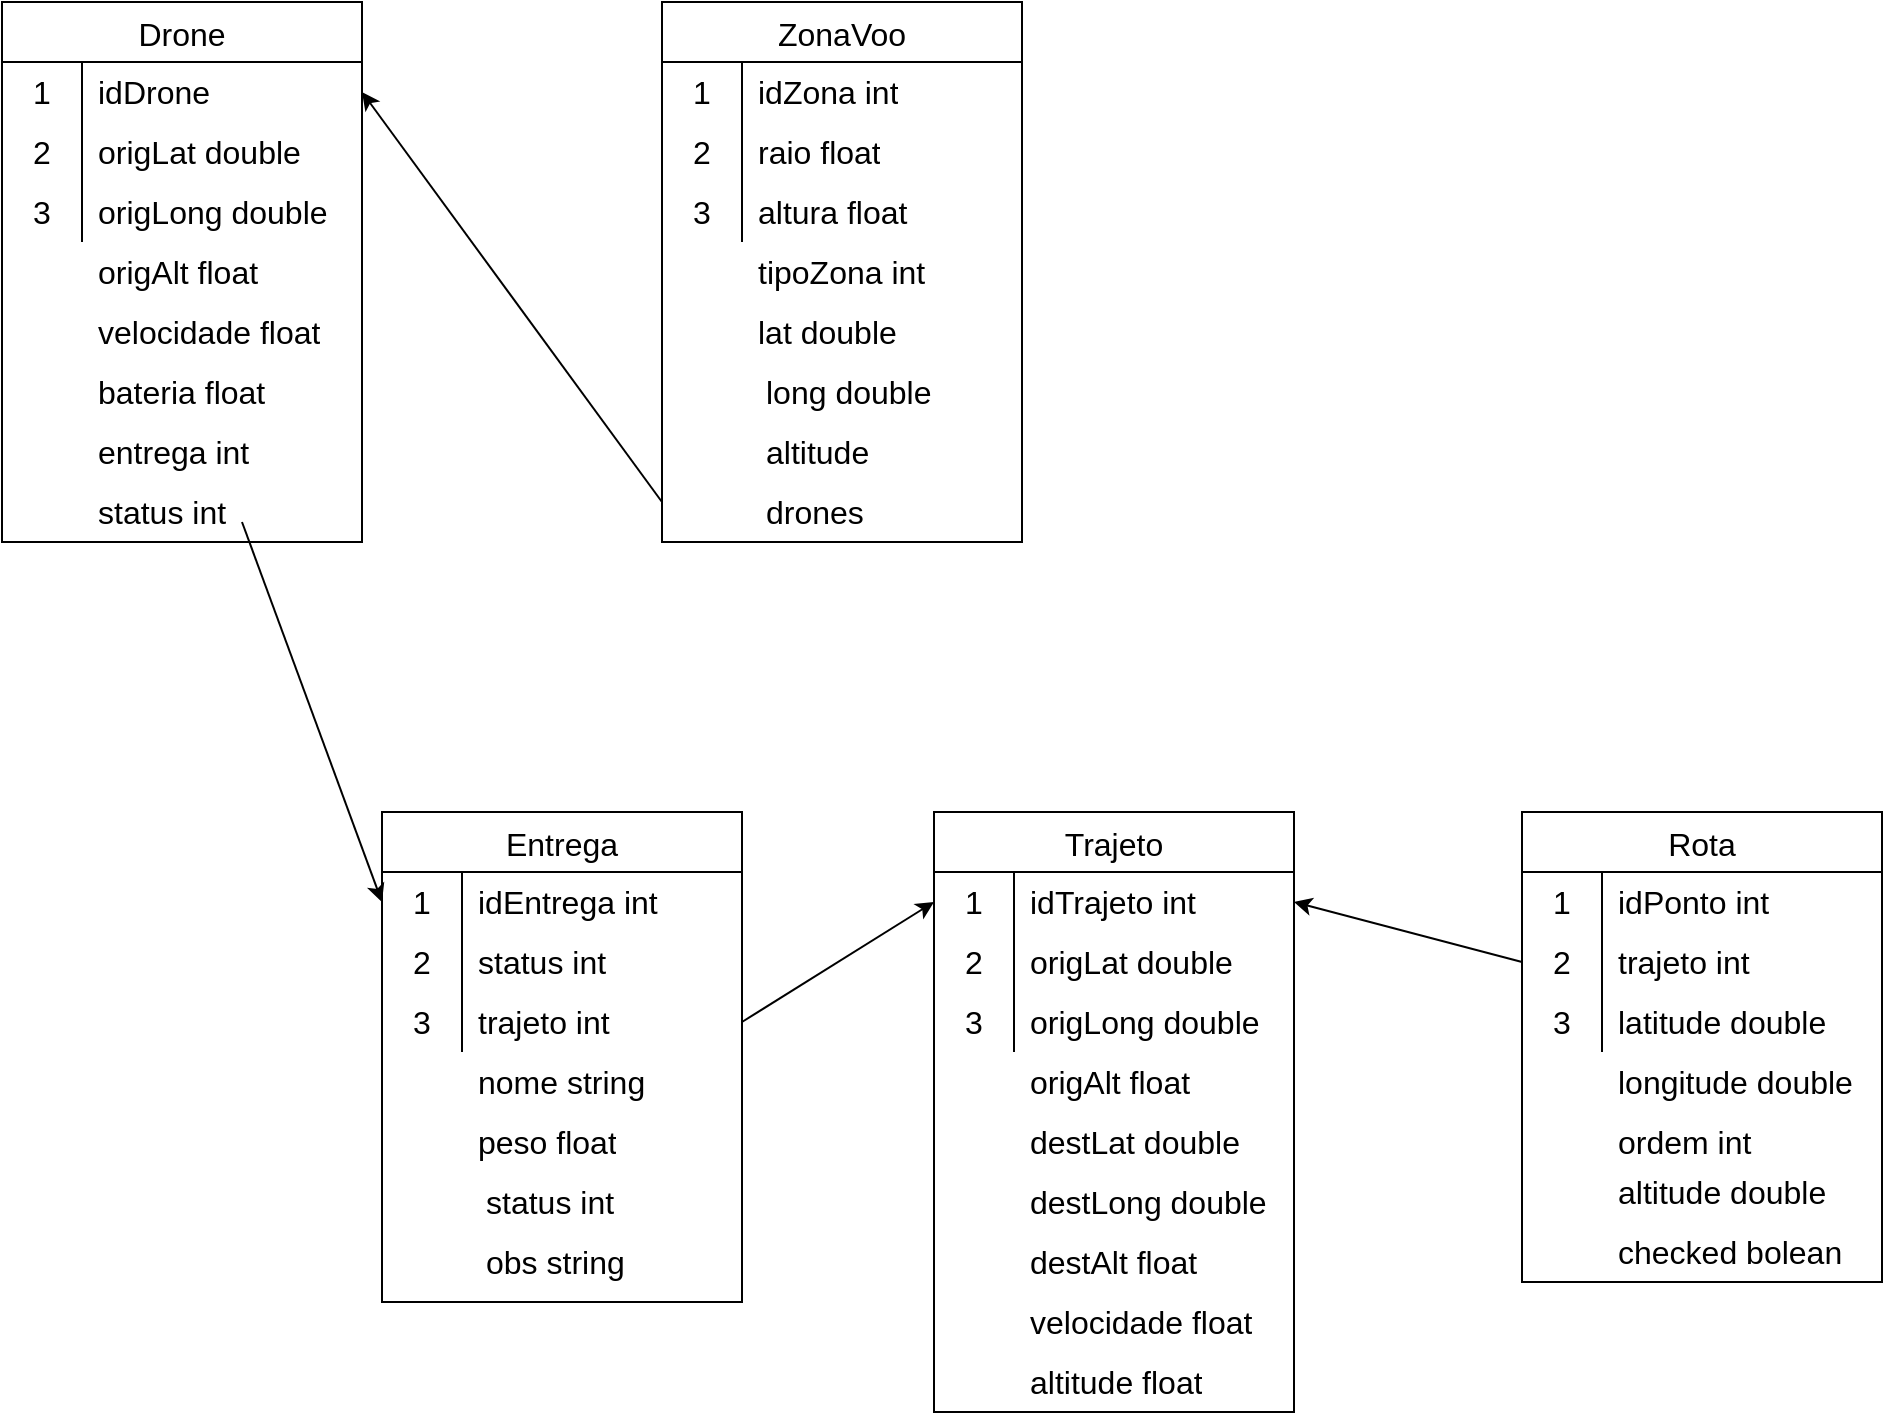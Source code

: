 <mxfile version="22.1.0" type="github">
  <diagram id="C5RBs43oDa-KdzZeNtuy" name="Page-1">
    <mxGraphModel dx="1386" dy="759" grid="1" gridSize="10" guides="1" tooltips="1" connect="1" arrows="1" fold="1" page="1" pageScale="1" pageWidth="827" pageHeight="1169" math="0" shadow="0">
      <root>
        <mxCell id="WIyWlLk6GJQsqaUBKTNV-0" />
        <mxCell id="WIyWlLk6GJQsqaUBKTNV-1" parent="WIyWlLk6GJQsqaUBKTNV-0" />
        <mxCell id="cxt__dn99PZYgdxNPQ5X-11" value="Entrega" style="shape=table;startSize=30;container=1;collapsible=0;childLayout=tableLayout;fixedRows=1;rowLines=0;fontStyle=0;strokeColor=default;fontSize=16;" vertex="1" parent="WIyWlLk6GJQsqaUBKTNV-1">
          <mxGeometry x="230" y="435" width="180" height="245" as="geometry" />
        </mxCell>
        <mxCell id="cxt__dn99PZYgdxNPQ5X-12" value="" style="shape=tableRow;horizontal=0;startSize=0;swimlaneHead=0;swimlaneBody=0;top=0;left=0;bottom=0;right=0;collapsible=0;dropTarget=0;fillColor=none;points=[[0,0.5],[1,0.5]];portConstraint=eastwest;strokeColor=inherit;fontSize=16;" vertex="1" parent="cxt__dn99PZYgdxNPQ5X-11">
          <mxGeometry y="30" width="180" height="30" as="geometry" />
        </mxCell>
        <mxCell id="cxt__dn99PZYgdxNPQ5X-13" value="1" style="shape=partialRectangle;html=1;whiteSpace=wrap;connectable=0;fillColor=none;top=0;left=0;bottom=0;right=0;overflow=hidden;pointerEvents=1;strokeColor=inherit;fontSize=16;" vertex="1" parent="cxt__dn99PZYgdxNPQ5X-12">
          <mxGeometry width="40" height="30" as="geometry">
            <mxRectangle width="40" height="30" as="alternateBounds" />
          </mxGeometry>
        </mxCell>
        <mxCell id="cxt__dn99PZYgdxNPQ5X-14" value="idEntrega int" style="shape=partialRectangle;html=1;whiteSpace=wrap;connectable=0;fillColor=none;top=0;left=0;bottom=0;right=0;align=left;spacingLeft=6;overflow=hidden;strokeColor=inherit;fontSize=16;" vertex="1" parent="cxt__dn99PZYgdxNPQ5X-12">
          <mxGeometry x="40" width="140" height="30" as="geometry">
            <mxRectangle width="140" height="30" as="alternateBounds" />
          </mxGeometry>
        </mxCell>
        <mxCell id="cxt__dn99PZYgdxNPQ5X-15" value="" style="shape=tableRow;horizontal=0;startSize=0;swimlaneHead=0;swimlaneBody=0;top=0;left=0;bottom=0;right=0;collapsible=0;dropTarget=0;fillColor=none;points=[[0,0.5],[1,0.5]];portConstraint=eastwest;strokeColor=inherit;fontSize=16;" vertex="1" parent="cxt__dn99PZYgdxNPQ5X-11">
          <mxGeometry y="60" width="180" height="30" as="geometry" />
        </mxCell>
        <mxCell id="cxt__dn99PZYgdxNPQ5X-16" value="2" style="shape=partialRectangle;html=1;whiteSpace=wrap;connectable=0;fillColor=none;top=0;left=0;bottom=0;right=0;overflow=hidden;strokeColor=inherit;fontSize=16;" vertex="1" parent="cxt__dn99PZYgdxNPQ5X-15">
          <mxGeometry width="40" height="30" as="geometry">
            <mxRectangle width="40" height="30" as="alternateBounds" />
          </mxGeometry>
        </mxCell>
        <mxCell id="cxt__dn99PZYgdxNPQ5X-17" value="status int" style="shape=partialRectangle;html=1;whiteSpace=wrap;connectable=0;fillColor=none;top=0;left=0;bottom=0;right=0;align=left;spacingLeft=6;overflow=hidden;strokeColor=inherit;fontSize=16;" vertex="1" parent="cxt__dn99PZYgdxNPQ5X-15">
          <mxGeometry x="40" width="140" height="30" as="geometry">
            <mxRectangle width="140" height="30" as="alternateBounds" />
          </mxGeometry>
        </mxCell>
        <mxCell id="cxt__dn99PZYgdxNPQ5X-18" value="" style="shape=tableRow;horizontal=0;startSize=0;swimlaneHead=0;swimlaneBody=0;top=0;left=0;bottom=0;right=0;collapsible=0;dropTarget=0;fillColor=none;points=[[0,0.5],[1,0.5]];portConstraint=eastwest;strokeColor=inherit;fontSize=16;" vertex="1" parent="cxt__dn99PZYgdxNPQ5X-11">
          <mxGeometry y="90" width="180" height="30" as="geometry" />
        </mxCell>
        <mxCell id="cxt__dn99PZYgdxNPQ5X-19" value="3" style="shape=partialRectangle;html=1;whiteSpace=wrap;connectable=0;fillColor=none;top=0;left=0;bottom=0;right=0;overflow=hidden;strokeColor=inherit;fontSize=16;" vertex="1" parent="cxt__dn99PZYgdxNPQ5X-18">
          <mxGeometry width="40" height="30" as="geometry">
            <mxRectangle width="40" height="30" as="alternateBounds" />
          </mxGeometry>
        </mxCell>
        <mxCell id="cxt__dn99PZYgdxNPQ5X-20" value="trajeto int" style="shape=partialRectangle;html=1;whiteSpace=wrap;connectable=0;fillColor=none;top=0;left=0;bottom=0;right=0;align=left;spacingLeft=6;overflow=hidden;strokeColor=inherit;fontSize=16;" vertex="1" parent="cxt__dn99PZYgdxNPQ5X-18">
          <mxGeometry x="40" width="140" height="30" as="geometry">
            <mxRectangle width="140" height="30" as="alternateBounds" />
          </mxGeometry>
        </mxCell>
        <mxCell id="cxt__dn99PZYgdxNPQ5X-21" value="nome string" style="shape=partialRectangle;html=1;whiteSpace=wrap;connectable=0;fillColor=none;top=0;left=0;bottom=0;right=0;align=left;spacingLeft=6;overflow=hidden;strokeColor=inherit;fontSize=16;" vertex="1" parent="WIyWlLk6GJQsqaUBKTNV-1">
          <mxGeometry x="270" y="555" width="140" height="30" as="geometry">
            <mxRectangle width="140" height="30" as="alternateBounds" />
          </mxGeometry>
        </mxCell>
        <mxCell id="cxt__dn99PZYgdxNPQ5X-26" value="Trajeto" style="shape=table;startSize=30;container=1;collapsible=0;childLayout=tableLayout;fixedRows=1;rowLines=0;fontStyle=0;strokeColor=default;fontSize=16;" vertex="1" parent="WIyWlLk6GJQsqaUBKTNV-1">
          <mxGeometry x="506" y="435" width="180" height="300" as="geometry" />
        </mxCell>
        <mxCell id="cxt__dn99PZYgdxNPQ5X-27" value="" style="shape=tableRow;horizontal=0;startSize=0;swimlaneHead=0;swimlaneBody=0;top=0;left=0;bottom=0;right=0;collapsible=0;dropTarget=0;fillColor=none;points=[[0,0.5],[1,0.5]];portConstraint=eastwest;strokeColor=inherit;fontSize=16;" vertex="1" parent="cxt__dn99PZYgdxNPQ5X-26">
          <mxGeometry y="30" width="180" height="30" as="geometry" />
        </mxCell>
        <mxCell id="cxt__dn99PZYgdxNPQ5X-28" value="1" style="shape=partialRectangle;html=1;whiteSpace=wrap;connectable=0;fillColor=none;top=0;left=0;bottom=0;right=0;overflow=hidden;pointerEvents=1;strokeColor=inherit;fontSize=16;" vertex="1" parent="cxt__dn99PZYgdxNPQ5X-27">
          <mxGeometry width="40" height="30" as="geometry">
            <mxRectangle width="40" height="30" as="alternateBounds" />
          </mxGeometry>
        </mxCell>
        <mxCell id="cxt__dn99PZYgdxNPQ5X-29" value="idTrajeto int" style="shape=partialRectangle;html=1;whiteSpace=wrap;connectable=0;fillColor=none;top=0;left=0;bottom=0;right=0;align=left;spacingLeft=6;overflow=hidden;strokeColor=inherit;fontSize=16;" vertex="1" parent="cxt__dn99PZYgdxNPQ5X-27">
          <mxGeometry x="40" width="140" height="30" as="geometry">
            <mxRectangle width="140" height="30" as="alternateBounds" />
          </mxGeometry>
        </mxCell>
        <mxCell id="cxt__dn99PZYgdxNPQ5X-30" value="" style="shape=tableRow;horizontal=0;startSize=0;swimlaneHead=0;swimlaneBody=0;top=0;left=0;bottom=0;right=0;collapsible=0;dropTarget=0;fillColor=none;points=[[0,0.5],[1,0.5]];portConstraint=eastwest;strokeColor=inherit;fontSize=16;" vertex="1" parent="cxt__dn99PZYgdxNPQ5X-26">
          <mxGeometry y="60" width="180" height="30" as="geometry" />
        </mxCell>
        <mxCell id="cxt__dn99PZYgdxNPQ5X-31" value="2" style="shape=partialRectangle;html=1;whiteSpace=wrap;connectable=0;fillColor=none;top=0;left=0;bottom=0;right=0;overflow=hidden;strokeColor=inherit;fontSize=16;" vertex="1" parent="cxt__dn99PZYgdxNPQ5X-30">
          <mxGeometry width="40" height="30" as="geometry">
            <mxRectangle width="40" height="30" as="alternateBounds" />
          </mxGeometry>
        </mxCell>
        <mxCell id="cxt__dn99PZYgdxNPQ5X-32" value="origLat double" style="shape=partialRectangle;html=1;whiteSpace=wrap;connectable=0;fillColor=none;top=0;left=0;bottom=0;right=0;align=left;spacingLeft=6;overflow=hidden;strokeColor=inherit;fontSize=16;" vertex="1" parent="cxt__dn99PZYgdxNPQ5X-30">
          <mxGeometry x="40" width="140" height="30" as="geometry">
            <mxRectangle width="140" height="30" as="alternateBounds" />
          </mxGeometry>
        </mxCell>
        <mxCell id="cxt__dn99PZYgdxNPQ5X-33" value="" style="shape=tableRow;horizontal=0;startSize=0;swimlaneHead=0;swimlaneBody=0;top=0;left=0;bottom=0;right=0;collapsible=0;dropTarget=0;fillColor=none;points=[[0,0.5],[1,0.5]];portConstraint=eastwest;strokeColor=inherit;fontSize=16;" vertex="1" parent="cxt__dn99PZYgdxNPQ5X-26">
          <mxGeometry y="90" width="180" height="30" as="geometry" />
        </mxCell>
        <mxCell id="cxt__dn99PZYgdxNPQ5X-34" value="3" style="shape=partialRectangle;html=1;whiteSpace=wrap;connectable=0;fillColor=none;top=0;left=0;bottom=0;right=0;overflow=hidden;strokeColor=inherit;fontSize=16;" vertex="1" parent="cxt__dn99PZYgdxNPQ5X-33">
          <mxGeometry width="40" height="30" as="geometry">
            <mxRectangle width="40" height="30" as="alternateBounds" />
          </mxGeometry>
        </mxCell>
        <mxCell id="cxt__dn99PZYgdxNPQ5X-35" value="origLong double" style="shape=partialRectangle;html=1;whiteSpace=wrap;connectable=0;fillColor=none;top=0;left=0;bottom=0;right=0;align=left;spacingLeft=6;overflow=hidden;strokeColor=inherit;fontSize=16;" vertex="1" parent="cxt__dn99PZYgdxNPQ5X-33">
          <mxGeometry x="40" width="140" height="30" as="geometry">
            <mxRectangle width="140" height="30" as="alternateBounds" />
          </mxGeometry>
        </mxCell>
        <mxCell id="cxt__dn99PZYgdxNPQ5X-36" value="origAlt float" style="shape=partialRectangle;html=1;whiteSpace=wrap;connectable=0;fillColor=none;top=0;left=0;bottom=0;right=0;align=left;spacingLeft=6;overflow=hidden;strokeColor=inherit;fontSize=16;" vertex="1" parent="WIyWlLk6GJQsqaUBKTNV-1">
          <mxGeometry x="546" y="555" width="140" height="30" as="geometry">
            <mxRectangle width="140" height="30" as="alternateBounds" />
          </mxGeometry>
        </mxCell>
        <mxCell id="cxt__dn99PZYgdxNPQ5X-37" value="destLat double" style="shape=partialRectangle;html=1;whiteSpace=wrap;connectable=0;fillColor=none;top=0;left=0;bottom=0;right=0;align=left;spacingLeft=6;overflow=hidden;strokeColor=inherit;fontSize=16;" vertex="1" parent="WIyWlLk6GJQsqaUBKTNV-1">
          <mxGeometry x="546" y="585" width="140" height="30" as="geometry">
            <mxRectangle width="140" height="30" as="alternateBounds" />
          </mxGeometry>
        </mxCell>
        <mxCell id="cxt__dn99PZYgdxNPQ5X-38" value="destLong double" style="shape=partialRectangle;html=1;whiteSpace=wrap;connectable=0;fillColor=none;top=0;left=0;bottom=0;right=0;align=left;spacingLeft=6;overflow=hidden;strokeColor=inherit;fontSize=16;" vertex="1" parent="WIyWlLk6GJQsqaUBKTNV-1">
          <mxGeometry x="546" y="615" width="140" height="30" as="geometry">
            <mxRectangle width="140" height="30" as="alternateBounds" />
          </mxGeometry>
        </mxCell>
        <mxCell id="cxt__dn99PZYgdxNPQ5X-39" value="destAlt float" style="shape=partialRectangle;html=1;whiteSpace=wrap;connectable=0;fillColor=none;top=0;left=0;bottom=0;right=0;align=left;spacingLeft=6;overflow=hidden;strokeColor=inherit;fontSize=16;" vertex="1" parent="WIyWlLk6GJQsqaUBKTNV-1">
          <mxGeometry x="546" y="645" width="140" height="30" as="geometry">
            <mxRectangle width="140" height="30" as="alternateBounds" />
          </mxGeometry>
        </mxCell>
        <mxCell id="cxt__dn99PZYgdxNPQ5X-40" value="velocidade float" style="shape=partialRectangle;html=1;whiteSpace=wrap;connectable=0;fillColor=none;top=0;left=0;bottom=0;right=0;align=left;spacingLeft=6;overflow=hidden;strokeColor=inherit;fontSize=16;" vertex="1" parent="WIyWlLk6GJQsqaUBKTNV-1">
          <mxGeometry x="546" y="675" width="140" height="30" as="geometry">
            <mxRectangle width="140" height="30" as="alternateBounds" />
          </mxGeometry>
        </mxCell>
        <mxCell id="cxt__dn99PZYgdxNPQ5X-41" value="altitude float" style="shape=partialRectangle;html=1;whiteSpace=wrap;connectable=0;fillColor=none;top=0;left=0;bottom=0;right=0;align=left;spacingLeft=6;overflow=hidden;strokeColor=inherit;fontSize=16;" vertex="1" parent="WIyWlLk6GJQsqaUBKTNV-1">
          <mxGeometry x="546" y="705" width="140" height="30" as="geometry">
            <mxRectangle width="140" height="30" as="alternateBounds" />
          </mxGeometry>
        </mxCell>
        <mxCell id="cxt__dn99PZYgdxNPQ5X-42" value="" style="endArrow=classic;html=1;rounded=0;entryX=0;entryY=0.5;entryDx=0;entryDy=0;exitX=1;exitY=0.5;exitDx=0;exitDy=0;" edge="1" parent="WIyWlLk6GJQsqaUBKTNV-1" source="cxt__dn99PZYgdxNPQ5X-18" target="cxt__dn99PZYgdxNPQ5X-27">
          <mxGeometry width="50" height="50" relative="1" as="geometry">
            <mxPoint x="366" y="575" as="sourcePoint" />
            <mxPoint x="356" y="545" as="targetPoint" />
          </mxGeometry>
        </mxCell>
        <mxCell id="cxt__dn99PZYgdxNPQ5X-43" value="Rota" style="shape=table;startSize=30;container=1;collapsible=0;childLayout=tableLayout;fixedRows=1;rowLines=0;fontStyle=0;strokeColor=default;fontSize=16;" vertex="1" parent="WIyWlLk6GJQsqaUBKTNV-1">
          <mxGeometry x="800" y="435" width="180" height="235" as="geometry" />
        </mxCell>
        <mxCell id="cxt__dn99PZYgdxNPQ5X-44" value="" style="shape=tableRow;horizontal=0;startSize=0;swimlaneHead=0;swimlaneBody=0;top=0;left=0;bottom=0;right=0;collapsible=0;dropTarget=0;fillColor=none;points=[[0,0.5],[1,0.5]];portConstraint=eastwest;strokeColor=inherit;fontSize=16;" vertex="1" parent="cxt__dn99PZYgdxNPQ5X-43">
          <mxGeometry y="30" width="180" height="30" as="geometry" />
        </mxCell>
        <mxCell id="cxt__dn99PZYgdxNPQ5X-45" value="1" style="shape=partialRectangle;html=1;whiteSpace=wrap;connectable=0;fillColor=none;top=0;left=0;bottom=0;right=0;overflow=hidden;pointerEvents=1;strokeColor=inherit;fontSize=16;" vertex="1" parent="cxt__dn99PZYgdxNPQ5X-44">
          <mxGeometry width="40" height="30" as="geometry">
            <mxRectangle width="40" height="30" as="alternateBounds" />
          </mxGeometry>
        </mxCell>
        <mxCell id="cxt__dn99PZYgdxNPQ5X-46" value="idPonto int" style="shape=partialRectangle;html=1;whiteSpace=wrap;connectable=0;fillColor=none;top=0;left=0;bottom=0;right=0;align=left;spacingLeft=6;overflow=hidden;strokeColor=inherit;fontSize=16;" vertex="1" parent="cxt__dn99PZYgdxNPQ5X-44">
          <mxGeometry x="40" width="140" height="30" as="geometry">
            <mxRectangle width="140" height="30" as="alternateBounds" />
          </mxGeometry>
        </mxCell>
        <mxCell id="cxt__dn99PZYgdxNPQ5X-47" value="" style="shape=tableRow;horizontal=0;startSize=0;swimlaneHead=0;swimlaneBody=0;top=0;left=0;bottom=0;right=0;collapsible=0;dropTarget=0;fillColor=none;points=[[0,0.5],[1,0.5]];portConstraint=eastwest;strokeColor=inherit;fontSize=16;" vertex="1" parent="cxt__dn99PZYgdxNPQ5X-43">
          <mxGeometry y="60" width="180" height="30" as="geometry" />
        </mxCell>
        <mxCell id="cxt__dn99PZYgdxNPQ5X-48" value="2" style="shape=partialRectangle;html=1;whiteSpace=wrap;connectable=0;fillColor=none;top=0;left=0;bottom=0;right=0;overflow=hidden;strokeColor=inherit;fontSize=16;" vertex="1" parent="cxt__dn99PZYgdxNPQ5X-47">
          <mxGeometry width="40" height="30" as="geometry">
            <mxRectangle width="40" height="30" as="alternateBounds" />
          </mxGeometry>
        </mxCell>
        <mxCell id="cxt__dn99PZYgdxNPQ5X-49" value="trajeto int" style="shape=partialRectangle;html=1;whiteSpace=wrap;connectable=0;fillColor=none;top=0;left=0;bottom=0;right=0;align=left;spacingLeft=6;overflow=hidden;strokeColor=inherit;fontSize=16;" vertex="1" parent="cxt__dn99PZYgdxNPQ5X-47">
          <mxGeometry x="40" width="140" height="30" as="geometry">
            <mxRectangle width="140" height="30" as="alternateBounds" />
          </mxGeometry>
        </mxCell>
        <mxCell id="cxt__dn99PZYgdxNPQ5X-50" value="" style="shape=tableRow;horizontal=0;startSize=0;swimlaneHead=0;swimlaneBody=0;top=0;left=0;bottom=0;right=0;collapsible=0;dropTarget=0;fillColor=none;points=[[0,0.5],[1,0.5]];portConstraint=eastwest;strokeColor=inherit;fontSize=16;" vertex="1" parent="cxt__dn99PZYgdxNPQ5X-43">
          <mxGeometry y="90" width="180" height="30" as="geometry" />
        </mxCell>
        <mxCell id="cxt__dn99PZYgdxNPQ5X-51" value="3" style="shape=partialRectangle;html=1;whiteSpace=wrap;connectable=0;fillColor=none;top=0;left=0;bottom=0;right=0;overflow=hidden;strokeColor=inherit;fontSize=16;" vertex="1" parent="cxt__dn99PZYgdxNPQ5X-50">
          <mxGeometry width="40" height="30" as="geometry">
            <mxRectangle width="40" height="30" as="alternateBounds" />
          </mxGeometry>
        </mxCell>
        <mxCell id="cxt__dn99PZYgdxNPQ5X-52" value="latitude double" style="shape=partialRectangle;html=1;whiteSpace=wrap;connectable=0;fillColor=none;top=0;left=0;bottom=0;right=0;align=left;spacingLeft=6;overflow=hidden;strokeColor=inherit;fontSize=16;" vertex="1" parent="cxt__dn99PZYgdxNPQ5X-50">
          <mxGeometry x="40" width="140" height="30" as="geometry">
            <mxRectangle width="140" height="30" as="alternateBounds" />
          </mxGeometry>
        </mxCell>
        <mxCell id="cxt__dn99PZYgdxNPQ5X-53" value="longitude double" style="shape=partialRectangle;html=1;whiteSpace=wrap;connectable=0;fillColor=none;top=0;left=0;bottom=0;right=0;align=left;spacingLeft=6;overflow=hidden;strokeColor=inherit;fontSize=16;" vertex="1" parent="WIyWlLk6GJQsqaUBKTNV-1">
          <mxGeometry x="840" y="555" width="140" height="30" as="geometry">
            <mxRectangle width="140" height="30" as="alternateBounds" />
          </mxGeometry>
        </mxCell>
        <mxCell id="cxt__dn99PZYgdxNPQ5X-54" value="" style="endArrow=classic;html=1;rounded=0;entryX=1;entryY=0.5;entryDx=0;entryDy=0;exitX=0;exitY=0.5;exitDx=0;exitDy=0;" edge="1" parent="WIyWlLk6GJQsqaUBKTNV-1" source="cxt__dn99PZYgdxNPQ5X-47" target="cxt__dn99PZYgdxNPQ5X-27">
          <mxGeometry width="50" height="50" relative="1" as="geometry">
            <mxPoint x="376" y="585" as="sourcePoint" />
            <mxPoint x="516" y="490" as="targetPoint" />
          </mxGeometry>
        </mxCell>
        <mxCell id="cxt__dn99PZYgdxNPQ5X-55" value="altitude double" style="shape=partialRectangle;html=1;whiteSpace=wrap;connectable=0;fillColor=none;top=0;left=0;bottom=0;right=0;align=left;spacingLeft=6;overflow=hidden;strokeColor=inherit;fontSize=16;" vertex="1" parent="WIyWlLk6GJQsqaUBKTNV-1">
          <mxGeometry x="840" y="610" width="140" height="30" as="geometry">
            <mxRectangle width="140" height="30" as="alternateBounds" />
          </mxGeometry>
        </mxCell>
        <mxCell id="cxt__dn99PZYgdxNPQ5X-56" value="checked bolean" style="shape=partialRectangle;html=1;whiteSpace=wrap;connectable=0;fillColor=none;top=0;left=0;bottom=0;right=0;align=left;spacingLeft=6;overflow=hidden;strokeColor=inherit;fontSize=16;" vertex="1" parent="WIyWlLk6GJQsqaUBKTNV-1">
          <mxGeometry x="840" y="640" width="140" height="30" as="geometry">
            <mxRectangle width="140" height="30" as="alternateBounds" />
          </mxGeometry>
        </mxCell>
        <mxCell id="cxt__dn99PZYgdxNPQ5X-57" value="Drone" style="shape=table;startSize=30;container=1;collapsible=0;childLayout=tableLayout;fixedRows=1;rowLines=0;fontStyle=0;strokeColor=default;fontSize=16;" vertex="1" parent="WIyWlLk6GJQsqaUBKTNV-1">
          <mxGeometry x="40" y="30" width="180" height="270" as="geometry" />
        </mxCell>
        <mxCell id="cxt__dn99PZYgdxNPQ5X-58" value="" style="shape=tableRow;horizontal=0;startSize=0;swimlaneHead=0;swimlaneBody=0;top=0;left=0;bottom=0;right=0;collapsible=0;dropTarget=0;fillColor=none;points=[[0,0.5],[1,0.5]];portConstraint=eastwest;strokeColor=inherit;fontSize=16;" vertex="1" parent="cxt__dn99PZYgdxNPQ5X-57">
          <mxGeometry y="30" width="180" height="30" as="geometry" />
        </mxCell>
        <mxCell id="cxt__dn99PZYgdxNPQ5X-59" value="1" style="shape=partialRectangle;html=1;whiteSpace=wrap;connectable=0;fillColor=none;top=0;left=0;bottom=0;right=0;overflow=hidden;pointerEvents=1;strokeColor=inherit;fontSize=16;" vertex="1" parent="cxt__dn99PZYgdxNPQ5X-58">
          <mxGeometry width="40" height="30" as="geometry">
            <mxRectangle width="40" height="30" as="alternateBounds" />
          </mxGeometry>
        </mxCell>
        <mxCell id="cxt__dn99PZYgdxNPQ5X-60" value="idDrone" style="shape=partialRectangle;html=1;whiteSpace=wrap;connectable=0;fillColor=none;top=0;left=0;bottom=0;right=0;align=left;spacingLeft=6;overflow=hidden;strokeColor=inherit;fontSize=16;" vertex="1" parent="cxt__dn99PZYgdxNPQ5X-58">
          <mxGeometry x="40" width="140" height="30" as="geometry">
            <mxRectangle width="140" height="30" as="alternateBounds" />
          </mxGeometry>
        </mxCell>
        <mxCell id="cxt__dn99PZYgdxNPQ5X-61" value="" style="shape=tableRow;horizontal=0;startSize=0;swimlaneHead=0;swimlaneBody=0;top=0;left=0;bottom=0;right=0;collapsible=0;dropTarget=0;fillColor=none;points=[[0,0.5],[1,0.5]];portConstraint=eastwest;strokeColor=inherit;fontSize=16;" vertex="1" parent="cxt__dn99PZYgdxNPQ5X-57">
          <mxGeometry y="60" width="180" height="30" as="geometry" />
        </mxCell>
        <mxCell id="cxt__dn99PZYgdxNPQ5X-62" value="2" style="shape=partialRectangle;html=1;whiteSpace=wrap;connectable=0;fillColor=none;top=0;left=0;bottom=0;right=0;overflow=hidden;strokeColor=inherit;fontSize=16;" vertex="1" parent="cxt__dn99PZYgdxNPQ5X-61">
          <mxGeometry width="40" height="30" as="geometry">
            <mxRectangle width="40" height="30" as="alternateBounds" />
          </mxGeometry>
        </mxCell>
        <mxCell id="cxt__dn99PZYgdxNPQ5X-63" value="origLat double" style="shape=partialRectangle;html=1;whiteSpace=wrap;connectable=0;fillColor=none;top=0;left=0;bottom=0;right=0;align=left;spacingLeft=6;overflow=hidden;strokeColor=inherit;fontSize=16;" vertex="1" parent="cxt__dn99PZYgdxNPQ5X-61">
          <mxGeometry x="40" width="140" height="30" as="geometry">
            <mxRectangle width="140" height="30" as="alternateBounds" />
          </mxGeometry>
        </mxCell>
        <mxCell id="cxt__dn99PZYgdxNPQ5X-64" value="" style="shape=tableRow;horizontal=0;startSize=0;swimlaneHead=0;swimlaneBody=0;top=0;left=0;bottom=0;right=0;collapsible=0;dropTarget=0;fillColor=none;points=[[0,0.5],[1,0.5]];portConstraint=eastwest;strokeColor=inherit;fontSize=16;" vertex="1" parent="cxt__dn99PZYgdxNPQ5X-57">
          <mxGeometry y="90" width="180" height="30" as="geometry" />
        </mxCell>
        <mxCell id="cxt__dn99PZYgdxNPQ5X-65" value="3" style="shape=partialRectangle;html=1;whiteSpace=wrap;connectable=0;fillColor=none;top=0;left=0;bottom=0;right=0;overflow=hidden;strokeColor=inherit;fontSize=16;" vertex="1" parent="cxt__dn99PZYgdxNPQ5X-64">
          <mxGeometry width="40" height="30" as="geometry">
            <mxRectangle width="40" height="30" as="alternateBounds" />
          </mxGeometry>
        </mxCell>
        <mxCell id="cxt__dn99PZYgdxNPQ5X-66" value="origLong double" style="shape=partialRectangle;html=1;whiteSpace=wrap;connectable=0;fillColor=none;top=0;left=0;bottom=0;right=0;align=left;spacingLeft=6;overflow=hidden;strokeColor=inherit;fontSize=16;" vertex="1" parent="cxt__dn99PZYgdxNPQ5X-64">
          <mxGeometry x="40" width="140" height="30" as="geometry">
            <mxRectangle width="140" height="30" as="alternateBounds" />
          </mxGeometry>
        </mxCell>
        <mxCell id="cxt__dn99PZYgdxNPQ5X-67" value="origAlt float" style="shape=partialRectangle;html=1;whiteSpace=wrap;connectable=0;fillColor=none;top=0;left=0;bottom=0;right=0;align=left;spacingLeft=6;overflow=hidden;strokeColor=inherit;fontSize=16;" vertex="1" parent="WIyWlLk6GJQsqaUBKTNV-1">
          <mxGeometry x="80" y="150" width="140" height="30" as="geometry">
            <mxRectangle width="140" height="30" as="alternateBounds" />
          </mxGeometry>
        </mxCell>
        <mxCell id="cxt__dn99PZYgdxNPQ5X-68" value="velocidade float" style="shape=partialRectangle;html=1;whiteSpace=wrap;connectable=0;fillColor=none;top=0;left=0;bottom=0;right=0;align=left;spacingLeft=6;overflow=hidden;strokeColor=inherit;fontSize=16;" vertex="1" parent="WIyWlLk6GJQsqaUBKTNV-1">
          <mxGeometry x="80" y="180" width="140" height="30" as="geometry">
            <mxRectangle width="140" height="30" as="alternateBounds" />
          </mxGeometry>
        </mxCell>
        <mxCell id="cxt__dn99PZYgdxNPQ5X-69" value="bateria float" style="shape=partialRectangle;html=1;whiteSpace=wrap;connectable=0;fillColor=none;top=0;left=0;bottom=0;right=0;align=left;spacingLeft=6;overflow=hidden;strokeColor=inherit;fontSize=16;" vertex="1" parent="WIyWlLk6GJQsqaUBKTNV-1">
          <mxGeometry x="80" y="210" width="140" height="30" as="geometry">
            <mxRectangle width="140" height="30" as="alternateBounds" />
          </mxGeometry>
        </mxCell>
        <mxCell id="cxt__dn99PZYgdxNPQ5X-70" value="entrega int" style="shape=partialRectangle;html=1;whiteSpace=wrap;connectable=0;fillColor=none;top=0;left=0;bottom=0;right=0;align=left;spacingLeft=6;overflow=hidden;strokeColor=inherit;fontSize=16;" vertex="1" parent="WIyWlLk6GJQsqaUBKTNV-1">
          <mxGeometry x="80" y="240" width="140" height="30" as="geometry">
            <mxRectangle width="140" height="30" as="alternateBounds" />
          </mxGeometry>
        </mxCell>
        <mxCell id="cxt__dn99PZYgdxNPQ5X-71" value="status int" style="shape=partialRectangle;html=1;whiteSpace=wrap;connectable=0;fillColor=none;top=0;left=0;bottom=0;right=0;align=left;spacingLeft=6;overflow=hidden;strokeColor=inherit;fontSize=16;" vertex="1" parent="WIyWlLk6GJQsqaUBKTNV-1">
          <mxGeometry x="80" y="270" width="140" height="30" as="geometry">
            <mxRectangle width="140" height="30" as="alternateBounds" />
          </mxGeometry>
        </mxCell>
        <mxCell id="cxt__dn99PZYgdxNPQ5X-73" value="peso float" style="shape=partialRectangle;html=1;whiteSpace=wrap;connectable=0;fillColor=none;top=0;left=0;bottom=0;right=0;align=left;spacingLeft=6;overflow=hidden;strokeColor=inherit;fontSize=16;" vertex="1" parent="WIyWlLk6GJQsqaUBKTNV-1">
          <mxGeometry x="270" y="585" width="140" height="30" as="geometry">
            <mxRectangle width="140" height="30" as="alternateBounds" />
          </mxGeometry>
        </mxCell>
        <mxCell id="cxt__dn99PZYgdxNPQ5X-74" value="status int" style="shape=partialRectangle;html=1;whiteSpace=wrap;connectable=0;fillColor=none;top=0;left=0;bottom=0;right=0;align=left;spacingLeft=6;overflow=hidden;strokeColor=inherit;fontSize=16;" vertex="1" parent="WIyWlLk6GJQsqaUBKTNV-1">
          <mxGeometry x="274" y="615" width="140" height="30" as="geometry">
            <mxRectangle width="140" height="30" as="alternateBounds" />
          </mxGeometry>
        </mxCell>
        <mxCell id="cxt__dn99PZYgdxNPQ5X-75" value="obs string" style="shape=partialRectangle;html=1;whiteSpace=wrap;connectable=0;fillColor=none;top=0;left=0;bottom=0;right=0;align=left;spacingLeft=6;overflow=hidden;strokeColor=inherit;fontSize=16;" vertex="1" parent="WIyWlLk6GJQsqaUBKTNV-1">
          <mxGeometry x="274" y="645" width="140" height="30" as="geometry">
            <mxRectangle width="140" height="30" as="alternateBounds" />
          </mxGeometry>
        </mxCell>
        <mxCell id="cxt__dn99PZYgdxNPQ5X-76" value="" style="endArrow=classic;html=1;rounded=0;entryX=0;entryY=0.5;entryDx=0;entryDy=0;" edge="1" parent="WIyWlLk6GJQsqaUBKTNV-1" target="cxt__dn99PZYgdxNPQ5X-12">
          <mxGeometry width="50" height="50" relative="1" as="geometry">
            <mxPoint x="160" y="290" as="sourcePoint" />
            <mxPoint x="696" y="490" as="targetPoint" />
          </mxGeometry>
        </mxCell>
        <mxCell id="cxt__dn99PZYgdxNPQ5X-77" value="ordem int" style="shape=partialRectangle;html=1;whiteSpace=wrap;connectable=0;fillColor=none;top=0;left=0;bottom=0;right=0;align=left;spacingLeft=6;overflow=hidden;strokeColor=inherit;fontSize=16;" vertex="1" parent="WIyWlLk6GJQsqaUBKTNV-1">
          <mxGeometry x="840" y="584.5" width="140" height="30" as="geometry">
            <mxRectangle width="140" height="30" as="alternateBounds" />
          </mxGeometry>
        </mxCell>
        <mxCell id="cxt__dn99PZYgdxNPQ5X-78" value="ZonaVoo" style="shape=table;startSize=30;container=1;collapsible=0;childLayout=tableLayout;fixedRows=1;rowLines=0;fontStyle=0;strokeColor=default;fontSize=16;" vertex="1" parent="WIyWlLk6GJQsqaUBKTNV-1">
          <mxGeometry x="370" y="30" width="180" height="270" as="geometry" />
        </mxCell>
        <mxCell id="cxt__dn99PZYgdxNPQ5X-79" value="" style="shape=tableRow;horizontal=0;startSize=0;swimlaneHead=0;swimlaneBody=0;top=0;left=0;bottom=0;right=0;collapsible=0;dropTarget=0;fillColor=none;points=[[0,0.5],[1,0.5]];portConstraint=eastwest;strokeColor=inherit;fontSize=16;" vertex="1" parent="cxt__dn99PZYgdxNPQ5X-78">
          <mxGeometry y="30" width="180" height="30" as="geometry" />
        </mxCell>
        <mxCell id="cxt__dn99PZYgdxNPQ5X-80" value="1" style="shape=partialRectangle;html=1;whiteSpace=wrap;connectable=0;fillColor=none;top=0;left=0;bottom=0;right=0;overflow=hidden;pointerEvents=1;strokeColor=inherit;fontSize=16;" vertex="1" parent="cxt__dn99PZYgdxNPQ5X-79">
          <mxGeometry width="40" height="30" as="geometry">
            <mxRectangle width="40" height="30" as="alternateBounds" />
          </mxGeometry>
        </mxCell>
        <mxCell id="cxt__dn99PZYgdxNPQ5X-81" value="idZona int" style="shape=partialRectangle;html=1;whiteSpace=wrap;connectable=0;fillColor=none;top=0;left=0;bottom=0;right=0;align=left;spacingLeft=6;overflow=hidden;strokeColor=inherit;fontSize=16;" vertex="1" parent="cxt__dn99PZYgdxNPQ5X-79">
          <mxGeometry x="40" width="140" height="30" as="geometry">
            <mxRectangle width="140" height="30" as="alternateBounds" />
          </mxGeometry>
        </mxCell>
        <mxCell id="cxt__dn99PZYgdxNPQ5X-82" value="" style="shape=tableRow;horizontal=0;startSize=0;swimlaneHead=0;swimlaneBody=0;top=0;left=0;bottom=0;right=0;collapsible=0;dropTarget=0;fillColor=none;points=[[0,0.5],[1,0.5]];portConstraint=eastwest;strokeColor=inherit;fontSize=16;" vertex="1" parent="cxt__dn99PZYgdxNPQ5X-78">
          <mxGeometry y="60" width="180" height="30" as="geometry" />
        </mxCell>
        <mxCell id="cxt__dn99PZYgdxNPQ5X-83" value="2" style="shape=partialRectangle;html=1;whiteSpace=wrap;connectable=0;fillColor=none;top=0;left=0;bottom=0;right=0;overflow=hidden;strokeColor=inherit;fontSize=16;" vertex="1" parent="cxt__dn99PZYgdxNPQ5X-82">
          <mxGeometry width="40" height="30" as="geometry">
            <mxRectangle width="40" height="30" as="alternateBounds" />
          </mxGeometry>
        </mxCell>
        <mxCell id="cxt__dn99PZYgdxNPQ5X-84" value="raio float" style="shape=partialRectangle;html=1;whiteSpace=wrap;connectable=0;fillColor=none;top=0;left=0;bottom=0;right=0;align=left;spacingLeft=6;overflow=hidden;strokeColor=inherit;fontSize=16;" vertex="1" parent="cxt__dn99PZYgdxNPQ5X-82">
          <mxGeometry x="40" width="140" height="30" as="geometry">
            <mxRectangle width="140" height="30" as="alternateBounds" />
          </mxGeometry>
        </mxCell>
        <mxCell id="cxt__dn99PZYgdxNPQ5X-85" value="" style="shape=tableRow;horizontal=0;startSize=0;swimlaneHead=0;swimlaneBody=0;top=0;left=0;bottom=0;right=0;collapsible=0;dropTarget=0;fillColor=none;points=[[0,0.5],[1,0.5]];portConstraint=eastwest;strokeColor=inherit;fontSize=16;" vertex="1" parent="cxt__dn99PZYgdxNPQ5X-78">
          <mxGeometry y="90" width="180" height="30" as="geometry" />
        </mxCell>
        <mxCell id="cxt__dn99PZYgdxNPQ5X-86" value="3" style="shape=partialRectangle;html=1;whiteSpace=wrap;connectable=0;fillColor=none;top=0;left=0;bottom=0;right=0;overflow=hidden;strokeColor=inherit;fontSize=16;" vertex="1" parent="cxt__dn99PZYgdxNPQ5X-85">
          <mxGeometry width="40" height="30" as="geometry">
            <mxRectangle width="40" height="30" as="alternateBounds" />
          </mxGeometry>
        </mxCell>
        <mxCell id="cxt__dn99PZYgdxNPQ5X-87" value="altura float" style="shape=partialRectangle;html=1;whiteSpace=wrap;connectable=0;fillColor=none;top=0;left=0;bottom=0;right=0;align=left;spacingLeft=6;overflow=hidden;strokeColor=inherit;fontSize=16;" vertex="1" parent="cxt__dn99PZYgdxNPQ5X-85">
          <mxGeometry x="40" width="140" height="30" as="geometry">
            <mxRectangle width="140" height="30" as="alternateBounds" />
          </mxGeometry>
        </mxCell>
        <mxCell id="cxt__dn99PZYgdxNPQ5X-88" value="lat double" style="shape=partialRectangle;html=1;whiteSpace=wrap;connectable=0;fillColor=none;top=0;left=0;bottom=0;right=0;align=left;spacingLeft=6;overflow=hidden;strokeColor=inherit;fontSize=16;" vertex="1" parent="WIyWlLk6GJQsqaUBKTNV-1">
          <mxGeometry x="410" y="180" width="140" height="30" as="geometry">
            <mxRectangle width="140" height="30" as="alternateBounds" />
          </mxGeometry>
        </mxCell>
        <mxCell id="cxt__dn99PZYgdxNPQ5X-89" value="long double" style="shape=partialRectangle;html=1;whiteSpace=wrap;connectable=0;fillColor=none;top=0;left=0;bottom=0;right=0;align=left;spacingLeft=6;overflow=hidden;strokeColor=inherit;fontSize=16;" vertex="1" parent="WIyWlLk6GJQsqaUBKTNV-1">
          <mxGeometry x="414" y="210" width="140" height="30" as="geometry">
            <mxRectangle width="140" height="30" as="alternateBounds" />
          </mxGeometry>
        </mxCell>
        <mxCell id="cxt__dn99PZYgdxNPQ5X-90" value="altitude" style="shape=partialRectangle;html=1;whiteSpace=wrap;connectable=0;fillColor=none;top=0;left=0;bottom=0;right=0;align=left;spacingLeft=6;overflow=hidden;strokeColor=inherit;fontSize=16;" vertex="1" parent="WIyWlLk6GJQsqaUBKTNV-1">
          <mxGeometry x="414" y="240" width="140" height="30" as="geometry">
            <mxRectangle width="140" height="30" as="alternateBounds" />
          </mxGeometry>
        </mxCell>
        <mxCell id="cxt__dn99PZYgdxNPQ5X-91" value="drones" style="shape=partialRectangle;html=1;whiteSpace=wrap;connectable=0;fillColor=none;top=0;left=0;bottom=0;right=0;align=left;spacingLeft=6;overflow=hidden;strokeColor=inherit;fontSize=16;" vertex="1" parent="WIyWlLk6GJQsqaUBKTNV-1">
          <mxGeometry x="414" y="270" width="140" height="30" as="geometry">
            <mxRectangle width="140" height="30" as="alternateBounds" />
          </mxGeometry>
        </mxCell>
        <mxCell id="cxt__dn99PZYgdxNPQ5X-92" value="tipoZona int" style="shape=partialRectangle;html=1;whiteSpace=wrap;connectable=0;fillColor=none;top=0;left=0;bottom=0;right=0;align=left;spacingLeft=6;overflow=hidden;strokeColor=inherit;fontSize=16;" vertex="1" parent="WIyWlLk6GJQsqaUBKTNV-1">
          <mxGeometry x="410" y="150" width="140" height="30" as="geometry">
            <mxRectangle width="140" height="30" as="alternateBounds" />
          </mxGeometry>
        </mxCell>
        <mxCell id="cxt__dn99PZYgdxNPQ5X-94" value="" style="endArrow=classic;html=1;rounded=0;entryX=1;entryY=0.5;entryDx=0;entryDy=0;" edge="1" parent="WIyWlLk6GJQsqaUBKTNV-1" target="cxt__dn99PZYgdxNPQ5X-58">
          <mxGeometry width="50" height="50" relative="1" as="geometry">
            <mxPoint x="370" y="280" as="sourcePoint" />
            <mxPoint x="240" y="490" as="targetPoint" />
          </mxGeometry>
        </mxCell>
      </root>
    </mxGraphModel>
  </diagram>
</mxfile>

